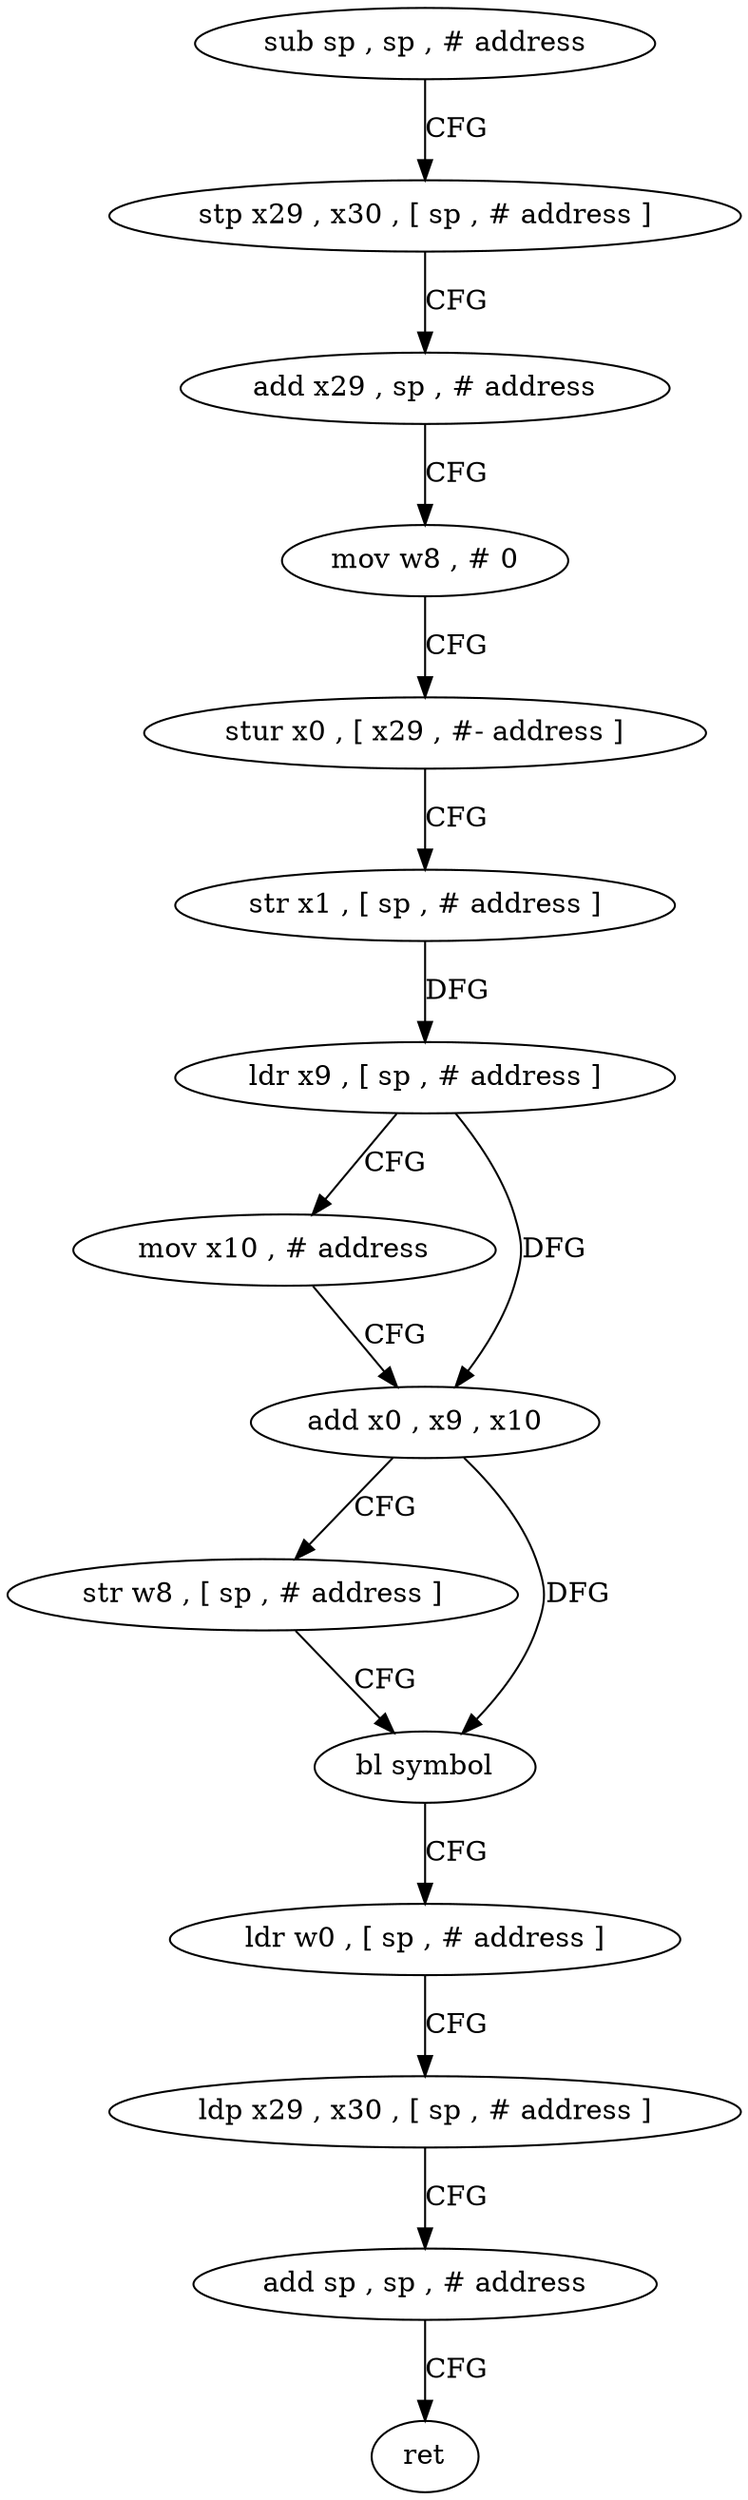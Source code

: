 digraph "func" {
"4252532" [label = "sub sp , sp , # address" ]
"4252536" [label = "stp x29 , x30 , [ sp , # address ]" ]
"4252540" [label = "add x29 , sp , # address" ]
"4252544" [label = "mov w8 , # 0" ]
"4252548" [label = "stur x0 , [ x29 , #- address ]" ]
"4252552" [label = "str x1 , [ sp , # address ]" ]
"4252556" [label = "ldr x9 , [ sp , # address ]" ]
"4252560" [label = "mov x10 , # address" ]
"4252564" [label = "add x0 , x9 , x10" ]
"4252568" [label = "str w8 , [ sp , # address ]" ]
"4252572" [label = "bl symbol" ]
"4252576" [label = "ldr w0 , [ sp , # address ]" ]
"4252580" [label = "ldp x29 , x30 , [ sp , # address ]" ]
"4252584" [label = "add sp , sp , # address" ]
"4252588" [label = "ret" ]
"4252532" -> "4252536" [ label = "CFG" ]
"4252536" -> "4252540" [ label = "CFG" ]
"4252540" -> "4252544" [ label = "CFG" ]
"4252544" -> "4252548" [ label = "CFG" ]
"4252548" -> "4252552" [ label = "CFG" ]
"4252552" -> "4252556" [ label = "DFG" ]
"4252556" -> "4252560" [ label = "CFG" ]
"4252556" -> "4252564" [ label = "DFG" ]
"4252560" -> "4252564" [ label = "CFG" ]
"4252564" -> "4252568" [ label = "CFG" ]
"4252564" -> "4252572" [ label = "DFG" ]
"4252568" -> "4252572" [ label = "CFG" ]
"4252572" -> "4252576" [ label = "CFG" ]
"4252576" -> "4252580" [ label = "CFG" ]
"4252580" -> "4252584" [ label = "CFG" ]
"4252584" -> "4252588" [ label = "CFG" ]
}
